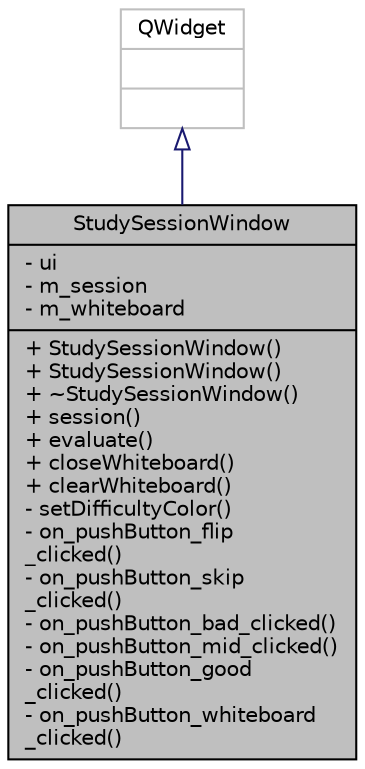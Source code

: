 digraph "StudySessionWindow"
{
 // LATEX_PDF_SIZE
  edge [fontname="Helvetica",fontsize="10",labelfontname="Helvetica",labelfontsize="10"];
  node [fontname="Helvetica",fontsize="10",shape=record];
  Node1 [label="{StudySessionWindow\n|- ui\l- m_session\l- m_whiteboard\l|+ StudySessionWindow()\l+ StudySessionWindow()\l+ ~StudySessionWindow()\l+ session()\l+ evaluate()\l+ closeWhiteboard()\l+ clearWhiteboard()\l- setDifficultyColor()\l- on_pushButton_flip\l_clicked()\l- on_pushButton_skip\l_clicked()\l- on_pushButton_bad_clicked()\l- on_pushButton_mid_clicked()\l- on_pushButton_good\l_clicked()\l- on_pushButton_whiteboard\l_clicked()\l}",height=0.2,width=0.4,color="black", fillcolor="grey75", style="filled", fontcolor="black",tooltip=" "];
  Node2 -> Node1 [dir="back",color="midnightblue",fontsize="10",style="solid",arrowtail="onormal",fontname="Helvetica"];
  Node2 [label="{QWidget\n||}",height=0.2,width=0.4,color="grey75", fillcolor="white", style="filled",tooltip=" "];
}
